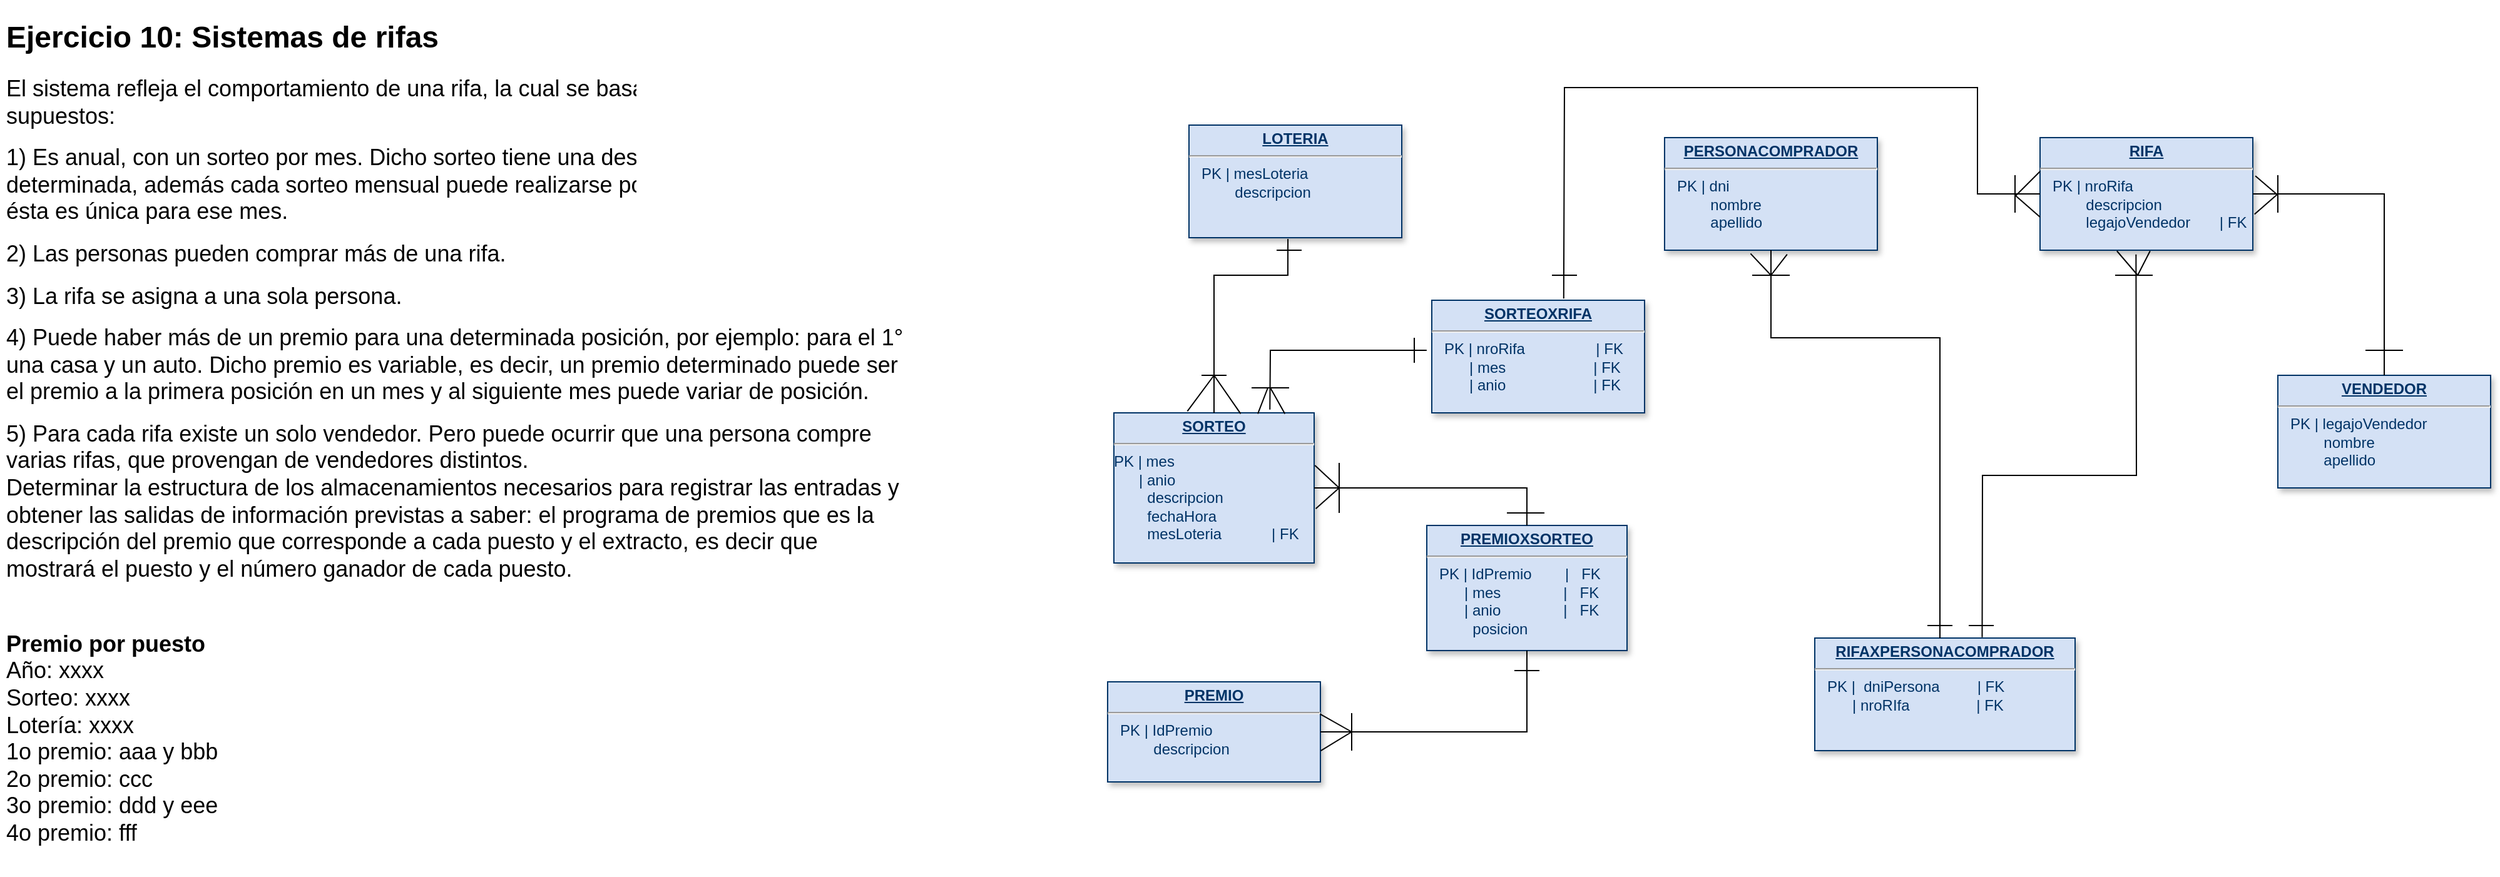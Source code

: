 <mxfile version="21.1.4" type="device">
  <diagram name="Page-1" id="efa7a0a1-bf9b-a30e-e6df-94a7791c09e9">
    <mxGraphModel dx="956" dy="514" grid="1" gridSize="10" guides="1" tooltips="1" connect="1" arrows="1" fold="1" page="1" pageScale="1" pageWidth="826" pageHeight="1169" background="none" math="0" shadow="0">
      <root>
        <mxCell id="0" />
        <mxCell id="1" parent="0" />
        <mxCell id="25" value="&lt;p style=&quot;margin: 0px; margin-top: 4px; text-align: center; text-decoration: underline;&quot;&gt;&lt;strong&gt;SORTEO&lt;/strong&gt;&lt;/p&gt;&lt;hr&gt;&lt;div&gt;PK | mes&lt;/div&gt;&lt;div&gt;&amp;nbsp;&amp;nbsp;&amp;nbsp;&amp;nbsp;&amp;nbsp; | anio&lt;br&gt;&lt;/div&gt;&lt;div&gt;&amp;nbsp;&amp;nbsp;&amp;nbsp;&amp;nbsp;&amp;nbsp;&amp;nbsp;&amp;nbsp; descripcion&lt;/div&gt;&lt;div&gt;&amp;nbsp;&amp;nbsp;&amp;nbsp;&amp;nbsp;&amp;nbsp;&amp;nbsp;&amp;nbsp; fechaHora&lt;/div&gt;&lt;div&gt;&amp;nbsp;&amp;nbsp;&amp;nbsp;&amp;nbsp;&amp;nbsp;&amp;nbsp;&amp;nbsp; mesLoteria&amp;nbsp;&amp;nbsp;&amp;nbsp;&amp;nbsp;&amp;nbsp;&amp;nbsp;&amp;nbsp; &amp;nbsp; &amp;nbsp; | FK&lt;/div&gt;&lt;div&gt;&lt;br&gt;&lt;/div&gt;" style="verticalAlign=top;align=left;overflow=fill;fontSize=12;fontFamily=Helvetica;html=1;strokeColor=#003366;shadow=1;fillColor=#D4E1F5;fontColor=#003366" parent="1" vertex="1">
          <mxGeometry x="900" y="330" width="160" height="120" as="geometry" />
        </mxCell>
        <mxCell id="U_fHUKD8lYnkKUsCGmIC-115" value="&lt;h1&gt;Ejercicio 10: Sistemas de rifas&lt;br&gt;&lt;/h1&gt;&lt;p&gt;&lt;font style=&quot;font-size: 18px;&quot;&gt;El sistema refleja el comportamiento de una rifa, la cual se basa en los siguientes supuestos:&lt;/font&gt;&lt;/p&gt;&lt;p&gt;&lt;font style=&quot;font-size: 18px;&quot;&gt;1) Es anual, con un sorteo por mes. Dicho sorteo tiene una descripción, una fecha y hora determinada, además cada sorteo mensual puede realizarse por cualquier lotería, pero ésta es única para ese mes.&lt;/font&gt;&lt;/p&gt;&lt;p&gt;&lt;font style=&quot;font-size: 18px;&quot;&gt;2) Las personas pueden comprar más de una rifa.&lt;/font&gt;&lt;/p&gt;&lt;p&gt;&lt;font style=&quot;font-size: 18px;&quot;&gt;3) La rifa se asigna a una sola persona.&lt;/font&gt;&lt;/p&gt;&lt;p&gt;&lt;font style=&quot;font-size: 18px;&quot;&gt;4) Puede haber más de un premio para una determinada posición, por ejemplo: para el 1° una casa y un auto. Dicho premio es variable, es decir, un premio determinado puede ser el premio a la primera posición en un mes y al siguiente mes puede variar de posición.&lt;/font&gt;&lt;/p&gt;&lt;p&gt;&lt;font style=&quot;font-size: 18px;&quot;&gt;5) Para cada rifa existe un solo vendedor. Pero puede ocurrir que una persona compre varias rifas, que provengan de vendedores distintos.&lt;br&gt;Determinar la estructura de los almacenamientos necesarios para registrar las entradas y obtener las salidas de información previstas a saber: el programa de premios que es la descripción del premio que corresponde a cada puesto y el extracto, es decir que mostrará el puesto y el número ganador de cada puesto.&lt;/font&gt;&lt;/p&gt;&lt;p&gt;&lt;br&gt;&lt;/p&gt;&lt;p&gt;&lt;font style=&quot;font-size: 18px;&quot;&gt;&lt;b&gt;Premio por puesto&lt;/b&gt;&lt;br&gt;Año: xxxx&lt;br&gt;Sorteo: xxxx&lt;br&gt;Lotería: xxxx&lt;br&gt;1o premio: aaa y bbb&lt;br&gt;2o premio: ccc&lt;br&gt;3o premio: ddd y eee&lt;br&gt;4o premio: fff&lt;/font&gt;&lt;br&gt;&lt;/p&gt;" style="text;html=1;strokeColor=none;fillColor=none;spacing=5;spacingTop=-20;whiteSpace=wrap;overflow=hidden;rounded=0;" vertex="1" parent="1">
          <mxGeometry x="10" y="10" width="730" height="690" as="geometry" />
        </mxCell>
        <mxCell id="U_fHUKD8lYnkKUsCGmIC-116" value="&lt;p style=&quot;margin: 0px; margin-top: 4px; text-align: center; text-decoration: underline;&quot;&gt;&lt;strong&gt;LOTERIA&lt;br&gt;&lt;/strong&gt;&lt;/p&gt;&lt;hr&gt;&lt;div&gt;&amp;nbsp;&amp;nbsp; PK | mesLoteria&lt;br&gt;&lt;/div&gt;&lt;div&gt;&amp;nbsp;&amp;nbsp; &amp;nbsp; &amp;nbsp; &amp;nbsp;&amp;nbsp;&amp;nbsp; descripcion&lt;br&gt;&lt;/div&gt;" style="verticalAlign=top;align=left;overflow=fill;fontSize=12;fontFamily=Helvetica;html=1;strokeColor=#003366;shadow=1;fillColor=#D4E1F5;fontColor=#003366" vertex="1" parent="1">
          <mxGeometry x="960" y="100" width="170" height="90" as="geometry" />
        </mxCell>
        <mxCell id="U_fHUKD8lYnkKUsCGmIC-117" value="" style="endArrow=none;html=1;rounded=0;entryX=0.465;entryY=1.011;entryDx=0;entryDy=0;entryPerimeter=0;" edge="1" parent="1" source="25" target="U_fHUKD8lYnkKUsCGmIC-116">
          <mxGeometry width="50" height="50" relative="1" as="geometry">
            <mxPoint x="970" y="280" as="sourcePoint" />
            <mxPoint x="1020" y="230" as="targetPoint" />
            <Array as="points">
              <mxPoint x="980" y="220" />
              <mxPoint x="1039" y="220" />
            </Array>
          </mxGeometry>
        </mxCell>
        <mxCell id="U_fHUKD8lYnkKUsCGmIC-118" value="&lt;p style=&quot;margin: 0px; margin-top: 4px; text-align: center; text-decoration: underline;&quot;&gt;&lt;strong&gt;RIFA&lt;/strong&gt;&lt;/p&gt;&lt;hr&gt;&lt;div&gt;&amp;nbsp;&amp;nbsp; PK | nroRifa&lt;br&gt;&lt;/div&gt;&lt;div&gt;&amp;nbsp;&amp;nbsp; &amp;nbsp; &amp;nbsp; &amp;nbsp;&amp;nbsp;&amp;nbsp; descripcion&lt;/div&gt;&lt;div&gt;&amp;nbsp;&amp;nbsp;&amp;nbsp;&amp;nbsp;&amp;nbsp;&amp;nbsp;&amp;nbsp;&amp;nbsp;&amp;nbsp;&amp;nbsp; legajoVendedor&amp;nbsp;&amp;nbsp;&amp;nbsp;&amp;nbsp;&amp;nbsp;&amp;nbsp; | FK&lt;br&gt;&lt;/div&gt;" style="verticalAlign=top;align=left;overflow=fill;fontSize=12;fontFamily=Helvetica;html=1;strokeColor=#003366;shadow=1;fillColor=#D4E1F5;fontColor=#003366" vertex="1" parent="1">
          <mxGeometry x="1640" y="110" width="170" height="90" as="geometry" />
        </mxCell>
        <mxCell id="U_fHUKD8lYnkKUsCGmIC-119" value="&lt;p style=&quot;margin: 0px; margin-top: 4px; text-align: center; text-decoration: underline;&quot;&gt;&lt;strong&gt;PERSONACOMPRADOR&lt;/strong&gt;&lt;/p&gt;&lt;hr&gt;&lt;div&gt;&amp;nbsp;&amp;nbsp; PK | dni&lt;br&gt;&lt;/div&gt;&lt;div&gt;&amp;nbsp;&amp;nbsp; &amp;nbsp; &amp;nbsp; &amp;nbsp;&amp;nbsp;&amp;nbsp; nombre&lt;br&gt;&lt;/div&gt;&lt;div&gt;&amp;nbsp;&amp;nbsp;&amp;nbsp;&amp;nbsp;&amp;nbsp;&amp;nbsp;&amp;nbsp;&amp;nbsp;&amp;nbsp;&amp;nbsp; apellido&lt;br&gt;&lt;/div&gt;&lt;div&gt;&amp;nbsp;&amp;nbsp; &lt;br&gt;&lt;/div&gt;" style="verticalAlign=top;align=left;overflow=fill;fontSize=12;fontFamily=Helvetica;html=1;strokeColor=#003366;shadow=1;fillColor=#D4E1F5;fontColor=#003366" vertex="1" parent="1">
          <mxGeometry x="1340" y="110" width="170" height="90" as="geometry" />
        </mxCell>
        <mxCell id="U_fHUKD8lYnkKUsCGmIC-120" value="&lt;p style=&quot;margin: 0px; margin-top: 4px; text-align: center; text-decoration: underline;&quot;&gt;&lt;strong&gt;PREMIO&lt;br&gt;&lt;/strong&gt;&lt;/p&gt;&lt;hr&gt;&lt;div&gt;&amp;nbsp;&amp;nbsp; PK | IdPremio&lt;br&gt;&lt;/div&gt;&lt;div&gt;&amp;nbsp;&amp;nbsp; &amp;nbsp; &amp;nbsp; &amp;nbsp;&amp;nbsp;&amp;nbsp; descripcion&lt;br&gt;&lt;/div&gt;" style="verticalAlign=top;align=left;overflow=fill;fontSize=12;fontFamily=Helvetica;html=1;strokeColor=#003366;shadow=1;fillColor=#D4E1F5;fontColor=#003366" vertex="1" parent="1">
          <mxGeometry x="895" y="545" width="170" height="80" as="geometry" />
        </mxCell>
        <mxCell id="U_fHUKD8lYnkKUsCGmIC-121" value="&lt;p style=&quot;margin: 0px; margin-top: 4px; text-align: center; text-decoration: underline;&quot;&gt;&lt;strong&gt;RIFAXPERSONACOMPRADOR&lt;br&gt;&lt;/strong&gt;&lt;/p&gt;&lt;hr&gt;&lt;div&gt;&amp;nbsp;&amp;nbsp; PK |&amp;nbsp; dniPersona&amp;nbsp;&amp;nbsp;&amp;nbsp;&amp;nbsp;&amp;nbsp;&amp;nbsp;&amp;nbsp;&amp;nbsp; | FK&lt;br&gt;&lt;/div&gt;&lt;div&gt;&amp;nbsp;&amp;nbsp; &amp;nbsp; &amp;nbsp; &amp;nbsp; | nroRIfa&amp;nbsp;&amp;nbsp;&amp;nbsp;&amp;nbsp;&amp;nbsp;&amp;nbsp;&amp;nbsp;&amp;nbsp;&amp;nbsp;&amp;nbsp;&amp;nbsp;&amp;nbsp;&amp;nbsp;&amp;nbsp;&amp;nbsp; | FK&lt;br&gt;&lt;/div&gt;" style="verticalAlign=top;align=left;overflow=fill;fontSize=12;fontFamily=Helvetica;html=1;strokeColor=#003366;shadow=1;fillColor=#D4E1F5;fontColor=#003366" vertex="1" parent="1">
          <mxGeometry x="1460" y="510" width="208" height="90" as="geometry" />
        </mxCell>
        <mxCell id="U_fHUKD8lYnkKUsCGmIC-122" value="&lt;p style=&quot;margin: 0px; margin-top: 4px; text-align: center; text-decoration: underline;&quot;&gt;&lt;strong&gt;PREMIOXSORTEO&lt;/strong&gt;&lt;/p&gt;&lt;hr&gt;&lt;div&gt;&amp;nbsp;&amp;nbsp; PK | IdPremio&amp;nbsp;&amp;nbsp;&amp;nbsp;&amp;nbsp;&amp;nbsp;&amp;nbsp;&amp;nbsp; |&amp;nbsp;&amp;nbsp; FK&lt;br&gt;&lt;/div&gt;&lt;div&gt;&amp;nbsp;&amp;nbsp; &amp;nbsp; &amp;nbsp; &amp;nbsp; | mes&amp;nbsp;&amp;nbsp;&amp;nbsp;&amp;nbsp;&amp;nbsp;&amp;nbsp;&amp;nbsp;&amp;nbsp;&amp;nbsp;&amp;nbsp;&amp;nbsp;&amp;nbsp;&amp;nbsp;&amp;nbsp; |&amp;nbsp;&amp;nbsp; FK&lt;/div&gt;&lt;div&gt;&amp;nbsp;&amp;nbsp;&amp;nbsp;&amp;nbsp;&amp;nbsp;&amp;nbsp;&amp;nbsp;&amp;nbsp; | anio&amp;nbsp;&amp;nbsp;&amp;nbsp;&amp;nbsp;&amp;nbsp;&amp;nbsp;&amp;nbsp;&amp;nbsp;&amp;nbsp;&amp;nbsp;&amp;nbsp;&amp;nbsp;&amp;nbsp;&amp;nbsp; |&amp;nbsp;&amp;nbsp; FK&lt;br&gt;&lt;/div&gt;&lt;div&gt;&amp;nbsp;&amp;nbsp;&amp;nbsp;&amp;nbsp;&amp;nbsp;&amp;nbsp;&amp;nbsp;&amp;nbsp;&amp;nbsp;&amp;nbsp; posicion&lt;/div&gt;&lt;div&gt;&amp;nbsp;&amp;nbsp;&amp;nbsp;&amp;nbsp;&amp;nbsp;&amp;nbsp;&amp;nbsp;&amp;nbsp;&amp;nbsp;&amp;nbsp; &lt;br&gt;&lt;/div&gt;" style="verticalAlign=top;align=left;overflow=fill;fontSize=12;fontFamily=Helvetica;html=1;strokeColor=#003366;shadow=1;fillColor=#D4E1F5;fontColor=#003366" vertex="1" parent="1">
          <mxGeometry x="1150" y="420" width="160" height="100" as="geometry" />
        </mxCell>
        <mxCell id="U_fHUKD8lYnkKUsCGmIC-123" value="" style="endArrow=none;html=1;rounded=0;exitX=1;exitY=0.5;exitDx=0;exitDy=0;entryX=0.5;entryY=0;entryDx=0;entryDy=0;" edge="1" parent="1" source="25" target="U_fHUKD8lYnkKUsCGmIC-122">
          <mxGeometry width="50" height="50" relative="1" as="geometry">
            <mxPoint x="1130" y="360" as="sourcePoint" />
            <mxPoint x="1180" y="310" as="targetPoint" />
            <Array as="points">
              <mxPoint x="1230" y="390" />
            </Array>
          </mxGeometry>
        </mxCell>
        <mxCell id="U_fHUKD8lYnkKUsCGmIC-124" value="" style="endArrow=none;html=1;rounded=0;exitX=1;exitY=0.5;exitDx=0;exitDy=0;entryX=0.5;entryY=1;entryDx=0;entryDy=0;" edge="1" parent="1" source="U_fHUKD8lYnkKUsCGmIC-120" target="U_fHUKD8lYnkKUsCGmIC-122">
          <mxGeometry width="50" height="50" relative="1" as="geometry">
            <mxPoint x="1290" y="620" as="sourcePoint" />
            <mxPoint x="1340" y="570" as="targetPoint" />
            <Array as="points">
              <mxPoint x="1230" y="585" />
            </Array>
          </mxGeometry>
        </mxCell>
        <mxCell id="U_fHUKD8lYnkKUsCGmIC-125" value="&lt;p style=&quot;margin: 0px; margin-top: 4px; text-align: center; text-decoration: underline;&quot;&gt;&lt;strong&gt;VENDEDOR&lt;/strong&gt;&lt;/p&gt;&lt;hr&gt;&lt;div&gt;&amp;nbsp;&amp;nbsp; PK | legajoVendedor&lt;br&gt;&lt;/div&gt;&lt;div&gt;&amp;nbsp;&amp;nbsp; &amp;nbsp; &amp;nbsp; &amp;nbsp;&amp;nbsp;&amp;nbsp; nombre&lt;/div&gt;&lt;div&gt;&amp;nbsp;&amp;nbsp;&amp;nbsp;&amp;nbsp;&amp;nbsp;&amp;nbsp;&amp;nbsp;&amp;nbsp;&amp;nbsp;&amp;nbsp; apellido&lt;br&gt;&lt;/div&gt;" style="verticalAlign=top;align=left;overflow=fill;fontSize=12;fontFamily=Helvetica;html=1;strokeColor=#003366;shadow=1;fillColor=#D4E1F5;fontColor=#003366" vertex="1" parent="1">
          <mxGeometry x="1830" y="300" width="170" height="90" as="geometry" />
        </mxCell>
        <mxCell id="U_fHUKD8lYnkKUsCGmIC-127" value="" style="endArrow=none;html=1;rounded=0;entryX=0.5;entryY=1;entryDx=0;entryDy=0;" edge="1" parent="1" target="U_fHUKD8lYnkKUsCGmIC-119">
          <mxGeometry width="50" height="50" relative="1" as="geometry">
            <mxPoint x="1560" y="510" as="sourcePoint" />
            <mxPoint x="1490" y="220" as="targetPoint" />
            <Array as="points">
              <mxPoint x="1560" y="270" />
              <mxPoint x="1425" y="270" />
            </Array>
          </mxGeometry>
        </mxCell>
        <mxCell id="U_fHUKD8lYnkKUsCGmIC-128" value="" style="endArrow=none;html=1;rounded=0;exitX=1;exitY=0.5;exitDx=0;exitDy=0;entryX=0.5;entryY=0;entryDx=0;entryDy=0;" edge="1" parent="1" source="U_fHUKD8lYnkKUsCGmIC-118" target="U_fHUKD8lYnkKUsCGmIC-125">
          <mxGeometry width="50" height="50" relative="1" as="geometry">
            <mxPoint x="1910" y="110" as="sourcePoint" />
            <mxPoint x="1960" y="60" as="targetPoint" />
            <Array as="points">
              <mxPoint x="1915" y="155" />
            </Array>
          </mxGeometry>
        </mxCell>
        <mxCell id="U_fHUKD8lYnkKUsCGmIC-136" value="&lt;p style=&quot;margin: 0px; margin-top: 4px; text-align: center; text-decoration: underline;&quot;&gt;&lt;strong&gt;SORTEOXRIFA&lt;br&gt;&lt;/strong&gt;&lt;/p&gt;&lt;hr&gt;&lt;div&gt;&amp;nbsp;&amp;nbsp; PK | nroRifa&amp;nbsp;&amp;nbsp;&amp;nbsp;&amp;nbsp;&amp;nbsp;&amp;nbsp;&amp;nbsp;&amp;nbsp;&amp;nbsp;&amp;nbsp;&amp;nbsp;&amp;nbsp;&amp;nbsp;&amp;nbsp;&amp;nbsp;&amp;nbsp; | FK&lt;br&gt;&lt;/div&gt;&lt;div&gt;&amp;nbsp;&amp;nbsp; &amp;nbsp; &amp;nbsp;&amp;nbsp;&amp;nbsp; | mes&amp;nbsp;&amp;nbsp;&amp;nbsp;&amp;nbsp;&amp;nbsp;&amp;nbsp;&amp;nbsp;&amp;nbsp;&amp;nbsp;&amp;nbsp;&amp;nbsp;&amp;nbsp;&amp;nbsp;&amp;nbsp;&amp;nbsp;&amp;nbsp;&amp;nbsp;&amp;nbsp;&amp;nbsp;&amp;nbsp; | FK&lt;br&gt;&lt;/div&gt;&lt;div&gt;&amp;nbsp;&amp;nbsp;&amp;nbsp;&amp;nbsp;&amp;nbsp;&amp;nbsp;&amp;nbsp;&amp;nbsp; | anio&amp;nbsp;&amp;nbsp;&amp;nbsp;&amp;nbsp;&amp;nbsp;&amp;nbsp;&amp;nbsp;&amp;nbsp;&amp;nbsp;&amp;nbsp;&amp;nbsp;&amp;nbsp;&amp;nbsp;&amp;nbsp;&amp;nbsp;&amp;nbsp;&amp;nbsp;&amp;nbsp;&amp;nbsp;&amp;nbsp; | FK&lt;br&gt;&lt;/div&gt;" style="verticalAlign=top;align=left;overflow=fill;fontSize=12;fontFamily=Helvetica;html=1;strokeColor=#003366;shadow=1;fillColor=#D4E1F5;fontColor=#003366" vertex="1" parent="1">
          <mxGeometry x="1154" y="240" width="170" height="90" as="geometry" />
        </mxCell>
        <mxCell id="U_fHUKD8lYnkKUsCGmIC-137" value="" style="endArrow=none;html=1;rounded=0;exitX=0.62;exitY=-0.015;exitDx=0;exitDy=0;exitPerimeter=0;" edge="1" parent="1" source="U_fHUKD8lYnkKUsCGmIC-136" target="U_fHUKD8lYnkKUsCGmIC-118">
          <mxGeometry width="50" height="50" relative="1" as="geometry">
            <mxPoint x="1230" y="180" as="sourcePoint" />
            <mxPoint x="1280" y="130" as="targetPoint" />
            <Array as="points">
              <mxPoint x="1260" y="70" />
              <mxPoint x="1590" y="70" />
              <mxPoint x="1590" y="155" />
            </Array>
          </mxGeometry>
        </mxCell>
        <mxCell id="U_fHUKD8lYnkKUsCGmIC-138" value="" style="endArrow=none;html=1;rounded=0;entryX=-0.024;entryY=0.444;entryDx=0;entryDy=0;entryPerimeter=0;exitX=0.779;exitY=-0.022;exitDx=0;exitDy=0;exitPerimeter=0;" edge="1" parent="1" source="25" target="U_fHUKD8lYnkKUsCGmIC-136">
          <mxGeometry width="50" height="50" relative="1" as="geometry">
            <mxPoint x="1040" y="300" as="sourcePoint" />
            <mxPoint x="1090" y="250" as="targetPoint" />
            <Array as="points">
              <mxPoint x="1025" y="280" />
            </Array>
          </mxGeometry>
        </mxCell>
        <mxCell id="U_fHUKD8lYnkKUsCGmIC-139" value="" style="endArrow=none;html=1;rounded=0;" edge="1" parent="1">
          <mxGeometry width="50" height="50" relative="1" as="geometry">
            <mxPoint x="1030" y="200" as="sourcePoint" />
            <mxPoint x="1050" y="200" as="targetPoint" />
          </mxGeometry>
        </mxCell>
        <mxCell id="U_fHUKD8lYnkKUsCGmIC-146" value="" style="endArrow=none;html=1;rounded=0;" edge="1" parent="1">
          <mxGeometry width="50" height="50" relative="1" as="geometry">
            <mxPoint x="970" y="300" as="sourcePoint" />
            <mxPoint x="990" y="300" as="targetPoint" />
          </mxGeometry>
        </mxCell>
        <mxCell id="U_fHUKD8lYnkKUsCGmIC-147" value="" style="endArrow=none;html=1;rounded=0;exitX=0.367;exitY=-0.011;exitDx=0;exitDy=0;exitPerimeter=0;" edge="1" parent="1" source="25">
          <mxGeometry width="50" height="50" relative="1" as="geometry">
            <mxPoint x="930" y="300" as="sourcePoint" />
            <mxPoint x="980" y="300" as="targetPoint" />
          </mxGeometry>
        </mxCell>
        <mxCell id="U_fHUKD8lYnkKUsCGmIC-148" value="" style="endArrow=none;html=1;rounded=0;entryX=0.633;entryY=0.006;entryDx=0;entryDy=0;entryPerimeter=0;" edge="1" parent="1" target="25">
          <mxGeometry width="50" height="50" relative="1" as="geometry">
            <mxPoint x="980" y="300" as="sourcePoint" />
            <mxPoint x="980" y="250" as="targetPoint" />
          </mxGeometry>
        </mxCell>
        <mxCell id="U_fHUKD8lYnkKUsCGmIC-149" value="" style="endArrow=none;html=1;rounded=0;entryX=0.451;entryY=1.037;entryDx=0;entryDy=0;entryPerimeter=0;exitX=0.643;exitY=-0.007;exitDx=0;exitDy=0;exitPerimeter=0;" edge="1" parent="1" source="U_fHUKD8lYnkKUsCGmIC-121" target="U_fHUKD8lYnkKUsCGmIC-118">
          <mxGeometry width="50" height="50" relative="1" as="geometry">
            <mxPoint x="1650" y="370" as="sourcePoint" />
            <mxPoint x="1700" y="320" as="targetPoint" />
            <Array as="points">
              <mxPoint x="1594" y="380" />
              <mxPoint x="1717" y="380" />
            </Array>
          </mxGeometry>
        </mxCell>
        <mxCell id="U_fHUKD8lYnkKUsCGmIC-151" value="" style="endArrow=none;html=1;rounded=0;" edge="1" parent="1">
          <mxGeometry width="50" height="50" relative="1" as="geometry">
            <mxPoint x="1140" y="270" as="sourcePoint" />
            <mxPoint x="1140" y="290" as="targetPoint" />
          </mxGeometry>
        </mxCell>
        <mxCell id="U_fHUKD8lYnkKUsCGmIC-157" value="" style="endArrow=none;html=1;rounded=0;" edge="1" parent="1">
          <mxGeometry width="50" height="50" relative="1" as="geometry">
            <mxPoint x="1250" y="220" as="sourcePoint" />
            <mxPoint x="1270" y="220" as="targetPoint" />
          </mxGeometry>
        </mxCell>
        <mxCell id="U_fHUKD8lYnkKUsCGmIC-158" value="" style="endArrow=none;html=1;rounded=0;" edge="1" parent="1">
          <mxGeometry width="50" height="50" relative="1" as="geometry">
            <mxPoint x="1550" y="500" as="sourcePoint" />
            <mxPoint x="1570" y="500" as="targetPoint" />
          </mxGeometry>
        </mxCell>
        <mxCell id="U_fHUKD8lYnkKUsCGmIC-159" value="" style="endArrow=none;html=1;rounded=0;" edge="1" parent="1">
          <mxGeometry width="50" height="50" relative="1" as="geometry">
            <mxPoint x="1583" y="500" as="sourcePoint" />
            <mxPoint x="1603" y="500" as="targetPoint" />
          </mxGeometry>
        </mxCell>
        <mxCell id="U_fHUKD8lYnkKUsCGmIC-160" value="" style="endArrow=none;html=1;rounded=0;" edge="1" parent="1">
          <mxGeometry width="50" height="50" relative="1" as="geometry">
            <mxPoint x="1410" y="220" as="sourcePoint" />
            <mxPoint x="1440" y="220" as="targetPoint" />
          </mxGeometry>
        </mxCell>
        <mxCell id="U_fHUKD8lYnkKUsCGmIC-161" value="" style="endArrow=none;html=1;rounded=0;entryX=0.576;entryY=1.037;entryDx=0;entryDy=0;entryPerimeter=0;" edge="1" parent="1" target="U_fHUKD8lYnkKUsCGmIC-119">
          <mxGeometry width="50" height="50" relative="1" as="geometry">
            <mxPoint x="1425" y="220" as="sourcePoint" />
            <mxPoint x="1550" y="190" as="targetPoint" />
          </mxGeometry>
        </mxCell>
        <mxCell id="U_fHUKD8lYnkKUsCGmIC-162" value="" style="endArrow=none;html=1;rounded=0;exitX=0.404;exitY=1.03;exitDx=0;exitDy=0;exitPerimeter=0;" edge="1" parent="1" source="U_fHUKD8lYnkKUsCGmIC-119">
          <mxGeometry width="50" height="50" relative="1" as="geometry">
            <mxPoint x="1510" y="270" as="sourcePoint" />
            <mxPoint x="1425" y="220" as="targetPoint" />
          </mxGeometry>
        </mxCell>
        <mxCell id="U_fHUKD8lYnkKUsCGmIC-163" value="" style="endArrow=none;html=1;rounded=0;" edge="1" parent="1">
          <mxGeometry width="50" height="50" relative="1" as="geometry">
            <mxPoint x="1010" y="310" as="sourcePoint" />
            <mxPoint x="1040" y="310" as="targetPoint" />
          </mxGeometry>
        </mxCell>
        <mxCell id="U_fHUKD8lYnkKUsCGmIC-164" value="" style="endArrow=none;html=1;rounded=0;exitX=0.7;exitY=0.006;exitDx=0;exitDy=0;exitPerimeter=0;" edge="1" parent="1">
          <mxGeometry width="50" height="50" relative="1" as="geometry">
            <mxPoint x="1015" y="330.72" as="sourcePoint" />
            <mxPoint x="1023" y="310" as="targetPoint" />
          </mxGeometry>
        </mxCell>
        <mxCell id="U_fHUKD8lYnkKUsCGmIC-165" value="" style="endArrow=none;html=1;rounded=0;exitX=0.854;exitY=0.006;exitDx=0;exitDy=0;exitPerimeter=0;" edge="1" parent="1" source="25">
          <mxGeometry width="50" height="50" relative="1" as="geometry">
            <mxPoint x="1025" y="340.72" as="sourcePoint" />
            <mxPoint x="1025" y="310" as="targetPoint" />
          </mxGeometry>
        </mxCell>
        <mxCell id="U_fHUKD8lYnkKUsCGmIC-166" value="" style="endArrow=none;html=1;rounded=0;" edge="1" parent="1">
          <mxGeometry width="50" height="50" relative="1" as="geometry">
            <mxPoint x="1700" y="220" as="sourcePoint" />
            <mxPoint x="1730" y="220" as="targetPoint" />
          </mxGeometry>
        </mxCell>
        <mxCell id="U_fHUKD8lYnkKUsCGmIC-167" value="" style="endArrow=none;html=1;rounded=0;entryX=0.529;entryY=1.007;entryDx=0;entryDy=0;entryPerimeter=0;" edge="1" parent="1">
          <mxGeometry width="50" height="50" relative="1" as="geometry">
            <mxPoint x="1718" y="220" as="sourcePoint" />
            <mxPoint x="1727.93" y="200.63" as="targetPoint" />
          </mxGeometry>
        </mxCell>
        <mxCell id="U_fHUKD8lYnkKUsCGmIC-169" value="" style="endArrow=none;html=1;rounded=0;exitX=0.373;exitY=1.007;exitDx=0;exitDy=0;exitPerimeter=0;" edge="1" parent="1">
          <mxGeometry width="50" height="50" relative="1" as="geometry">
            <mxPoint x="1701.41" y="200.63" as="sourcePoint" />
            <mxPoint x="1718" y="220" as="targetPoint" />
          </mxGeometry>
        </mxCell>
        <mxCell id="U_fHUKD8lYnkKUsCGmIC-170" value="" style="endArrow=none;html=1;rounded=0;" edge="1" parent="1">
          <mxGeometry width="50" height="50" relative="1" as="geometry">
            <mxPoint x="1214" y="410" as="sourcePoint" />
            <mxPoint x="1244" y="410" as="targetPoint" />
          </mxGeometry>
        </mxCell>
        <mxCell id="U_fHUKD8lYnkKUsCGmIC-171" value="" style="endArrow=none;html=1;rounded=0;" edge="1" parent="1">
          <mxGeometry width="50" height="50" relative="1" as="geometry">
            <mxPoint x="1220" y="536" as="sourcePoint" />
            <mxPoint x="1240" y="536" as="targetPoint" />
          </mxGeometry>
        </mxCell>
        <mxCell id="U_fHUKD8lYnkKUsCGmIC-172" value="" style="endArrow=none;html=1;rounded=0;exitX=1.008;exitY=0.639;exitDx=0;exitDy=0;exitPerimeter=0;" edge="1" parent="1" source="25">
          <mxGeometry width="50" height="50" relative="1" as="geometry">
            <mxPoint x="1090" y="470" as="sourcePoint" />
            <mxPoint x="1080" y="390" as="targetPoint" />
          </mxGeometry>
        </mxCell>
        <mxCell id="U_fHUKD8lYnkKUsCGmIC-173" value="" style="endArrow=none;html=1;rounded=0;exitX=1.004;exitY=0.35;exitDx=0;exitDy=0;exitPerimeter=0;" edge="1" parent="1" source="25">
          <mxGeometry width="50" height="50" relative="1" as="geometry">
            <mxPoint x="1170" y="390" as="sourcePoint" />
            <mxPoint x="1080" y="390" as="targetPoint" />
          </mxGeometry>
        </mxCell>
        <mxCell id="U_fHUKD8lYnkKUsCGmIC-174" value="" style="endArrow=none;html=1;rounded=0;" edge="1" parent="1">
          <mxGeometry width="50" height="50" relative="1" as="geometry">
            <mxPoint x="1080" y="410" as="sourcePoint" />
            <mxPoint x="1080" y="370" as="targetPoint" />
          </mxGeometry>
        </mxCell>
        <mxCell id="U_fHUKD8lYnkKUsCGmIC-176" value="" style="endArrow=none;html=1;rounded=0;" edge="1" parent="1">
          <mxGeometry width="50" height="50" relative="1" as="geometry">
            <mxPoint x="1090" y="600" as="sourcePoint" />
            <mxPoint x="1090" y="570" as="targetPoint" />
          </mxGeometry>
        </mxCell>
        <mxCell id="U_fHUKD8lYnkKUsCGmIC-177" value="" style="endArrow=none;html=1;rounded=0;exitX=0.998;exitY=0.321;exitDx=0;exitDy=0;exitPerimeter=0;" edge="1" parent="1" source="U_fHUKD8lYnkKUsCGmIC-120">
          <mxGeometry width="50" height="50" relative="1" as="geometry">
            <mxPoint x="1140" y="540" as="sourcePoint" />
            <mxPoint x="1090" y="585" as="targetPoint" />
          </mxGeometry>
        </mxCell>
        <mxCell id="U_fHUKD8lYnkKUsCGmIC-178" value="" style="endArrow=none;html=1;rounded=0;exitX=1.002;exitY=0.688;exitDx=0;exitDy=0;exitPerimeter=0;" edge="1" parent="1" source="U_fHUKD8lYnkKUsCGmIC-120">
          <mxGeometry width="50" height="50" relative="1" as="geometry">
            <mxPoint x="1050" y="670" as="sourcePoint" />
            <mxPoint x="1090" y="585" as="targetPoint" />
          </mxGeometry>
        </mxCell>
        <mxCell id="U_fHUKD8lYnkKUsCGmIC-179" value="" style="endArrow=none;html=1;rounded=0;" edge="1" parent="1">
          <mxGeometry width="50" height="50" relative="1" as="geometry">
            <mxPoint x="1620" y="157" as="sourcePoint" />
            <mxPoint x="1640" y="137" as="targetPoint" />
          </mxGeometry>
        </mxCell>
        <mxCell id="U_fHUKD8lYnkKUsCGmIC-180" value="" style="endArrow=none;html=1;rounded=0;entryX=0;entryY=0.75;entryDx=0;entryDy=0;" edge="1" parent="1">
          <mxGeometry width="50" height="50" relative="1" as="geometry">
            <mxPoint x="1620" y="156" as="sourcePoint" />
            <mxPoint x="1640" y="173.5" as="targetPoint" />
          </mxGeometry>
        </mxCell>
        <mxCell id="U_fHUKD8lYnkKUsCGmIC-181" value="" style="endArrow=none;html=1;rounded=0;" edge="1" parent="1">
          <mxGeometry width="50" height="50" relative="1" as="geometry">
            <mxPoint x="1620" y="170" as="sourcePoint" />
            <mxPoint x="1620" y="140" as="targetPoint" />
          </mxGeometry>
        </mxCell>
        <mxCell id="U_fHUKD8lYnkKUsCGmIC-182" value="" style="endArrow=none;html=1;rounded=0;" edge="1" parent="1">
          <mxGeometry width="50" height="50" relative="1" as="geometry">
            <mxPoint x="1900" y="280" as="sourcePoint" />
            <mxPoint x="1930" y="280" as="targetPoint" />
          </mxGeometry>
        </mxCell>
        <mxCell id="U_fHUKD8lYnkKUsCGmIC-183" value="" style="endArrow=none;html=1;rounded=0;" edge="1" parent="1">
          <mxGeometry width="50" height="50" relative="1" as="geometry">
            <mxPoint x="1830" y="170" as="sourcePoint" />
            <mxPoint x="1830" y="140" as="targetPoint" />
          </mxGeometry>
        </mxCell>
        <mxCell id="U_fHUKD8lYnkKUsCGmIC-184" value="" style="endArrow=none;html=1;rounded=0;exitX=1.012;exitY=0.385;exitDx=0;exitDy=0;exitPerimeter=0;" edge="1" parent="1">
          <mxGeometry width="50" height="50" relative="1" as="geometry">
            <mxPoint x="1812.04" y="140.65" as="sourcePoint" />
            <mxPoint x="1830" y="156" as="targetPoint" />
          </mxGeometry>
        </mxCell>
        <mxCell id="U_fHUKD8lYnkKUsCGmIC-185" value="" style="endArrow=none;html=1;rounded=0;entryX=1.008;entryY=0.681;entryDx=0;entryDy=0;entryPerimeter=0;" edge="1" parent="1" target="U_fHUKD8lYnkKUsCGmIC-118">
          <mxGeometry width="50" height="50" relative="1" as="geometry">
            <mxPoint x="1830" y="155" as="sourcePoint" />
            <mxPoint x="1840" y="166" as="targetPoint" />
          </mxGeometry>
        </mxCell>
      </root>
    </mxGraphModel>
  </diagram>
</mxfile>
